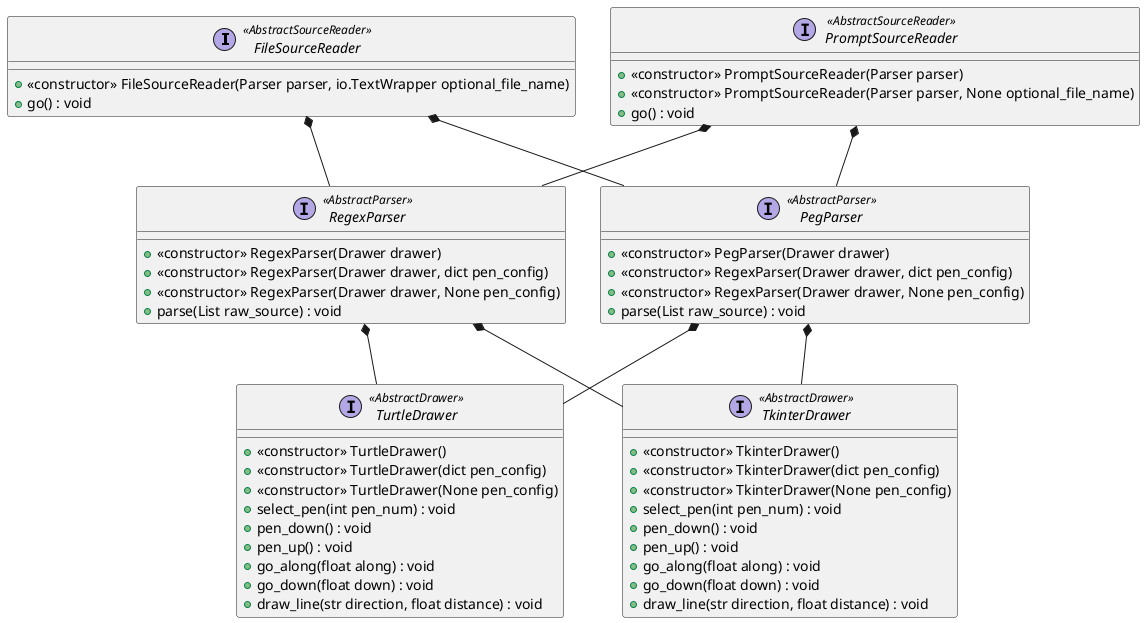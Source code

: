 @startuml

' note "needs one of those" as note1

FileSourceReader *-- RegexParser
FileSourceReader *-- PegParser
PromptSourceReader *-- RegexParser
PromptSourceReader *-- PegParser


RegexParser *-- TurtleDrawer
RegexParser *-- TkinterDrawer

PegParser *-- TurtleDrawer
PegParser *-- TkinterDrawer


interface FileSourceReader <<AbstractSourceReader>> {
    + <<constructor>> FileSourceReader(Parser parser, io.TextWrapper optional_file_name)
    + go() : void
}

interface PromptSourceReader <<AbstractSourceReader>> {
    + <<constructor>> PromptSourceReader(Parser parser)
    + <<constructor>> PromptSourceReader(Parser parser, None optional_file_name)
    + go() : void
}

interface RegexParser <<AbstractParser>> {
    + <<constructor >> RegexParser(Drawer drawer)
    + <<constructor >> RegexParser(Drawer drawer, dict pen_config)
    + <<constructor >> RegexParser(Drawer drawer, None pen_config)
    + parse(List raw_source) : void
}

interface PegParser <<AbstractParser>> {
    + <<constructor >> PegParser(Drawer drawer)
    + <<constructor >> RegexParser(Drawer drawer, dict pen_config)
    + <<constructor >> RegexParser(Drawer drawer, None pen_config)
    + parse(List raw_source) : void
}

interface TurtleDrawer <<AbstractDrawer>> {
    + <<constructor >> TurtleDrawer()
    + <<constructor >> TurtleDrawer(dict pen_config)
    + <<constructor >> TurtleDrawer(None pen_config)
    + select_pen(int pen_num) : void
    + pen_down() : void
    + pen_up() : void
    + go_along(float along) : void
    + go_down(float down) : void
    + draw_line(str direction, float distance) : void
}

interface TkinterDrawer <<AbstractDrawer>> {
    + <<constructor >> TkinterDrawer()
    + <<constructor >> TkinterDrawer(dict pen_config)
    + <<constructor >> TkinterDrawer(None pen_config)
    + select_pen(int pen_num) : void
    + pen_down() : void
    + pen_up() : void
    + go_along(float along) : void
    + go_down(float down) : void
    + draw_line(str direction, float distance) : void
}

@enduml
